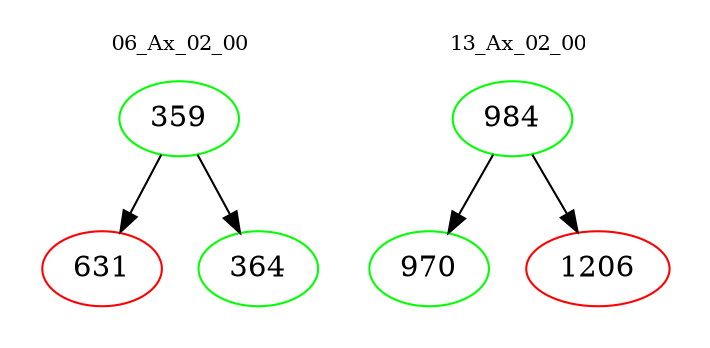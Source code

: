 digraph{
subgraph cluster_0 {
color = white
label = "06_Ax_02_00";
fontsize=10;
T0_359 [label="359", color="green"]
T0_359 -> T0_631 [color="black"]
T0_631 [label="631", color="red"]
T0_359 -> T0_364 [color="black"]
T0_364 [label="364", color="green"]
}
subgraph cluster_1 {
color = white
label = "13_Ax_02_00";
fontsize=10;
T1_984 [label="984", color="green"]
T1_984 -> T1_970 [color="black"]
T1_970 [label="970", color="green"]
T1_984 -> T1_1206 [color="black"]
T1_1206 [label="1206", color="red"]
}
}

